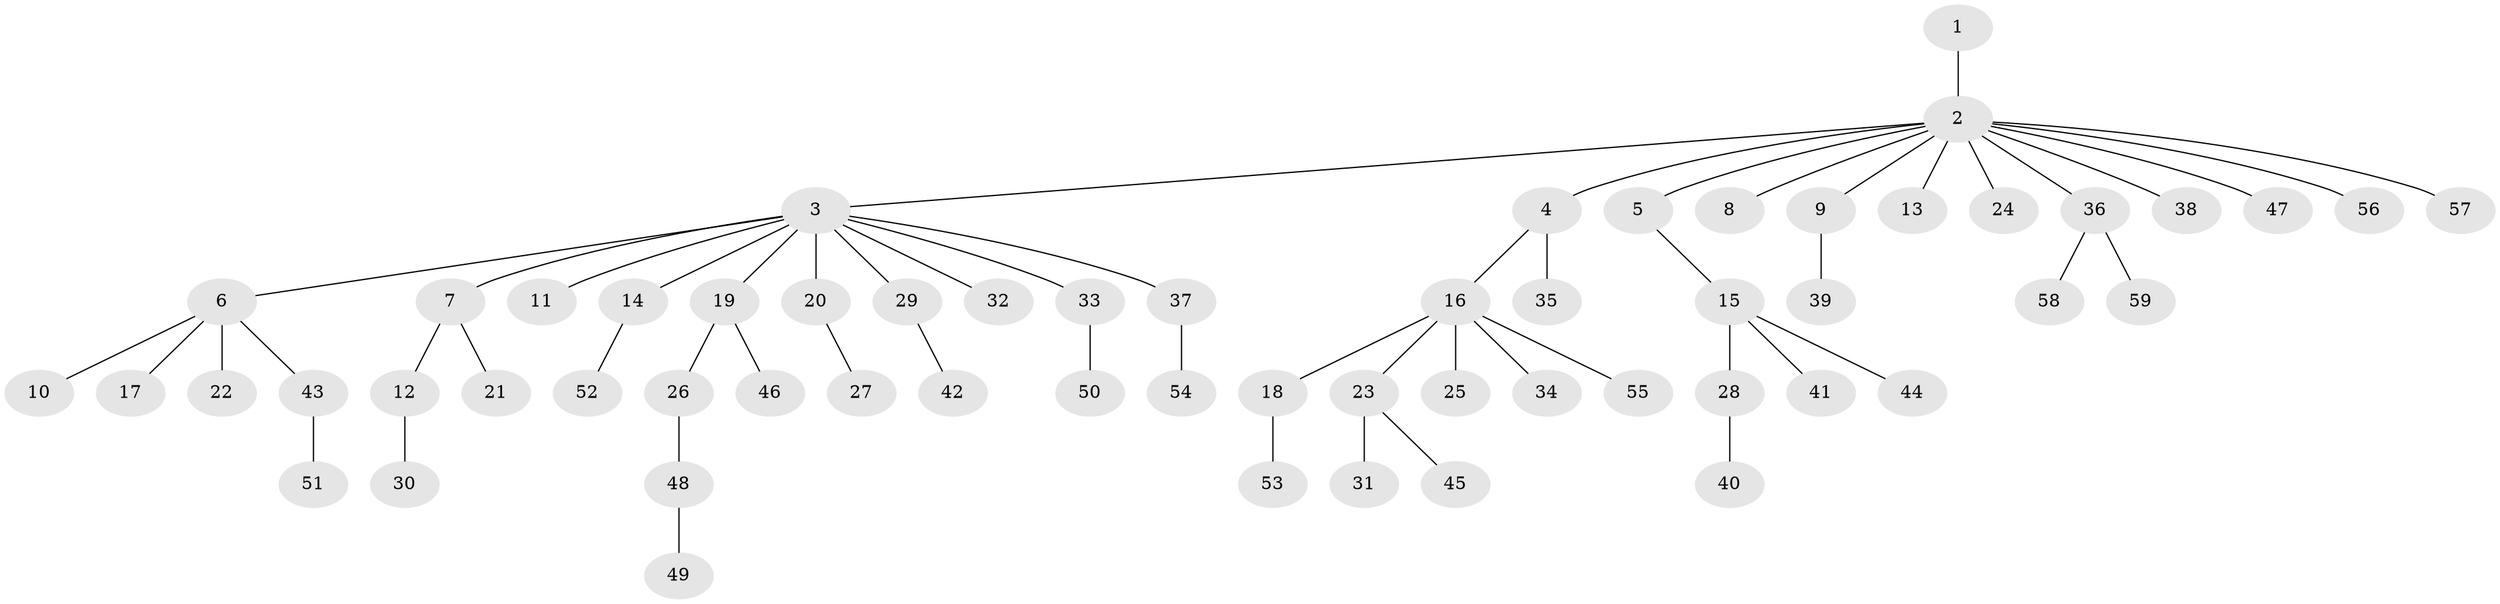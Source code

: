 // coarse degree distribution, {1: 0.7428571428571429, 13: 0.02857142857142857, 11: 0.02857142857142857, 3: 0.02857142857142857, 2: 0.14285714285714285, 5: 0.02857142857142857}
// Generated by graph-tools (version 1.1) at 2025/18/03/04/25 18:18:24]
// undirected, 59 vertices, 58 edges
graph export_dot {
graph [start="1"]
  node [color=gray90,style=filled];
  1;
  2;
  3;
  4;
  5;
  6;
  7;
  8;
  9;
  10;
  11;
  12;
  13;
  14;
  15;
  16;
  17;
  18;
  19;
  20;
  21;
  22;
  23;
  24;
  25;
  26;
  27;
  28;
  29;
  30;
  31;
  32;
  33;
  34;
  35;
  36;
  37;
  38;
  39;
  40;
  41;
  42;
  43;
  44;
  45;
  46;
  47;
  48;
  49;
  50;
  51;
  52;
  53;
  54;
  55;
  56;
  57;
  58;
  59;
  1 -- 2;
  2 -- 3;
  2 -- 4;
  2 -- 5;
  2 -- 8;
  2 -- 9;
  2 -- 13;
  2 -- 24;
  2 -- 36;
  2 -- 38;
  2 -- 47;
  2 -- 56;
  2 -- 57;
  3 -- 6;
  3 -- 7;
  3 -- 11;
  3 -- 14;
  3 -- 19;
  3 -- 20;
  3 -- 29;
  3 -- 32;
  3 -- 33;
  3 -- 37;
  4 -- 16;
  4 -- 35;
  5 -- 15;
  6 -- 10;
  6 -- 17;
  6 -- 22;
  6 -- 43;
  7 -- 12;
  7 -- 21;
  9 -- 39;
  12 -- 30;
  14 -- 52;
  15 -- 28;
  15 -- 41;
  15 -- 44;
  16 -- 18;
  16 -- 23;
  16 -- 25;
  16 -- 34;
  16 -- 55;
  18 -- 53;
  19 -- 26;
  19 -- 46;
  20 -- 27;
  23 -- 31;
  23 -- 45;
  26 -- 48;
  28 -- 40;
  29 -- 42;
  33 -- 50;
  36 -- 58;
  36 -- 59;
  37 -- 54;
  43 -- 51;
  48 -- 49;
}
